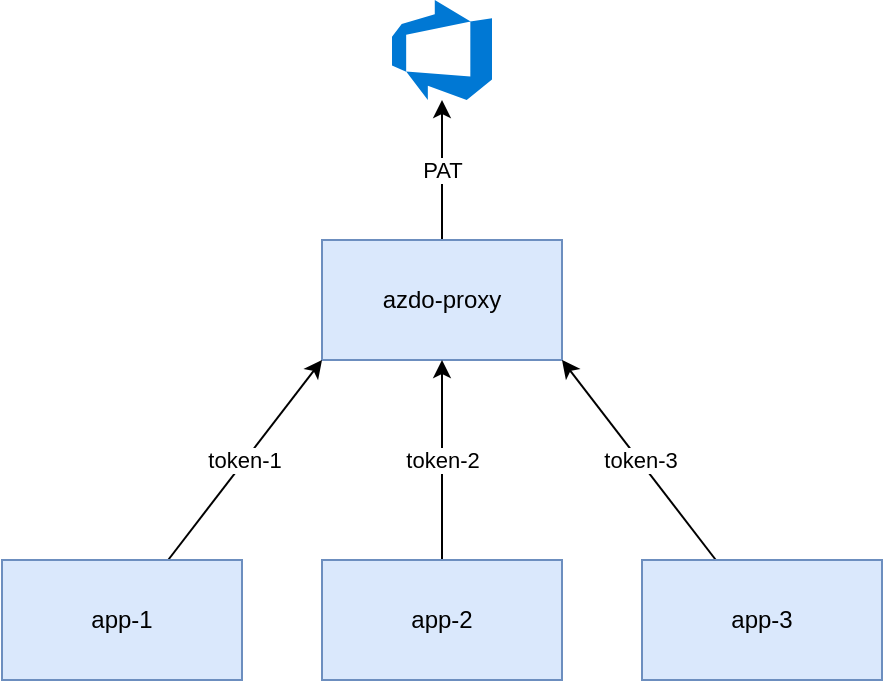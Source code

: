 <mxfile version="13.3.5" type="device"><diagram id="gbA4HWZm-8l8qiuZn7tg" name="architecture"><mxGraphModel dx="2062" dy="1240" grid="1" gridSize="10" guides="1" tooltips="1" connect="1" arrows="1" fold="1" page="1" pageScale="1" pageWidth="3300" pageHeight="4681" math="0" shadow="0"><root><mxCell id="0"/><mxCell id="1" parent="0"/><mxCell id="1pK9raDI-22uwQvDzJoq-3" value="PAT" style="edgeStyle=orthogonalEdgeStyle;rounded=0;orthogonalLoop=1;jettySize=auto;html=1;" parent="1" source="1pK9raDI-22uwQvDzJoq-1" target="1pK9raDI-22uwQvDzJoq-2" edge="1"><mxGeometry relative="1" as="geometry"/></mxCell><mxCell id="1pK9raDI-22uwQvDzJoq-1" value="azdo-proxy" style="rounded=0;whiteSpace=wrap;html=1;fillColor=#dae8fc;strokeColor=#6c8ebf;" parent="1" vertex="1"><mxGeometry x="1000" y="420" width="120" height="60" as="geometry"/></mxCell><mxCell id="1pK9raDI-22uwQvDzJoq-2" value="" style="aspect=fixed;html=1;points=[];align=center;image;fontSize=12;image=img/lib/mscae/Azure_DevOps.svg;" parent="1" vertex="1"><mxGeometry x="1035" y="300" width="50" height="50" as="geometry"/></mxCell><mxCell id="1pK9raDI-22uwQvDzJoq-7" value="token-1" style="rounded=0;orthogonalLoop=1;jettySize=auto;html=1;entryX=0;entryY=1;entryDx=0;entryDy=0;" parent="1" source="1pK9raDI-22uwQvDzJoq-4" target="1pK9raDI-22uwQvDzJoq-1" edge="1"><mxGeometry relative="1" as="geometry"/></mxCell><mxCell id="1pK9raDI-22uwQvDzJoq-4" value="app-1" style="rounded=0;whiteSpace=wrap;html=1;fillColor=#dae8fc;strokeColor=#6c8ebf;" parent="1" vertex="1"><mxGeometry x="840" y="580" width="120" height="60" as="geometry"/></mxCell><mxCell id="1pK9raDI-22uwQvDzJoq-8" value="token-2" style="edgeStyle=none;rounded=0;orthogonalLoop=1;jettySize=auto;html=1;" parent="1" source="1pK9raDI-22uwQvDzJoq-5" target="1pK9raDI-22uwQvDzJoq-1" edge="1"><mxGeometry relative="1" as="geometry"/></mxCell><mxCell id="1pK9raDI-22uwQvDzJoq-5" value="app-2" style="rounded=0;whiteSpace=wrap;html=1;fillColor=#dae8fc;strokeColor=#6c8ebf;" parent="1" vertex="1"><mxGeometry x="1000" y="580" width="120" height="60" as="geometry"/></mxCell><mxCell id="1pK9raDI-22uwQvDzJoq-9" value="token-3" style="edgeStyle=none;rounded=0;orthogonalLoop=1;jettySize=auto;html=1;entryX=1;entryY=1;entryDx=0;entryDy=0;" parent="1" source="1pK9raDI-22uwQvDzJoq-6" target="1pK9raDI-22uwQvDzJoq-1" edge="1"><mxGeometry relative="1" as="geometry"/></mxCell><mxCell id="1pK9raDI-22uwQvDzJoq-6" value="app-3" style="rounded=0;whiteSpace=wrap;html=1;fillColor=#dae8fc;strokeColor=#6c8ebf;" parent="1" vertex="1"><mxGeometry x="1160" y="580" width="120" height="60" as="geometry"/></mxCell></root></mxGraphModel></diagram></mxfile>